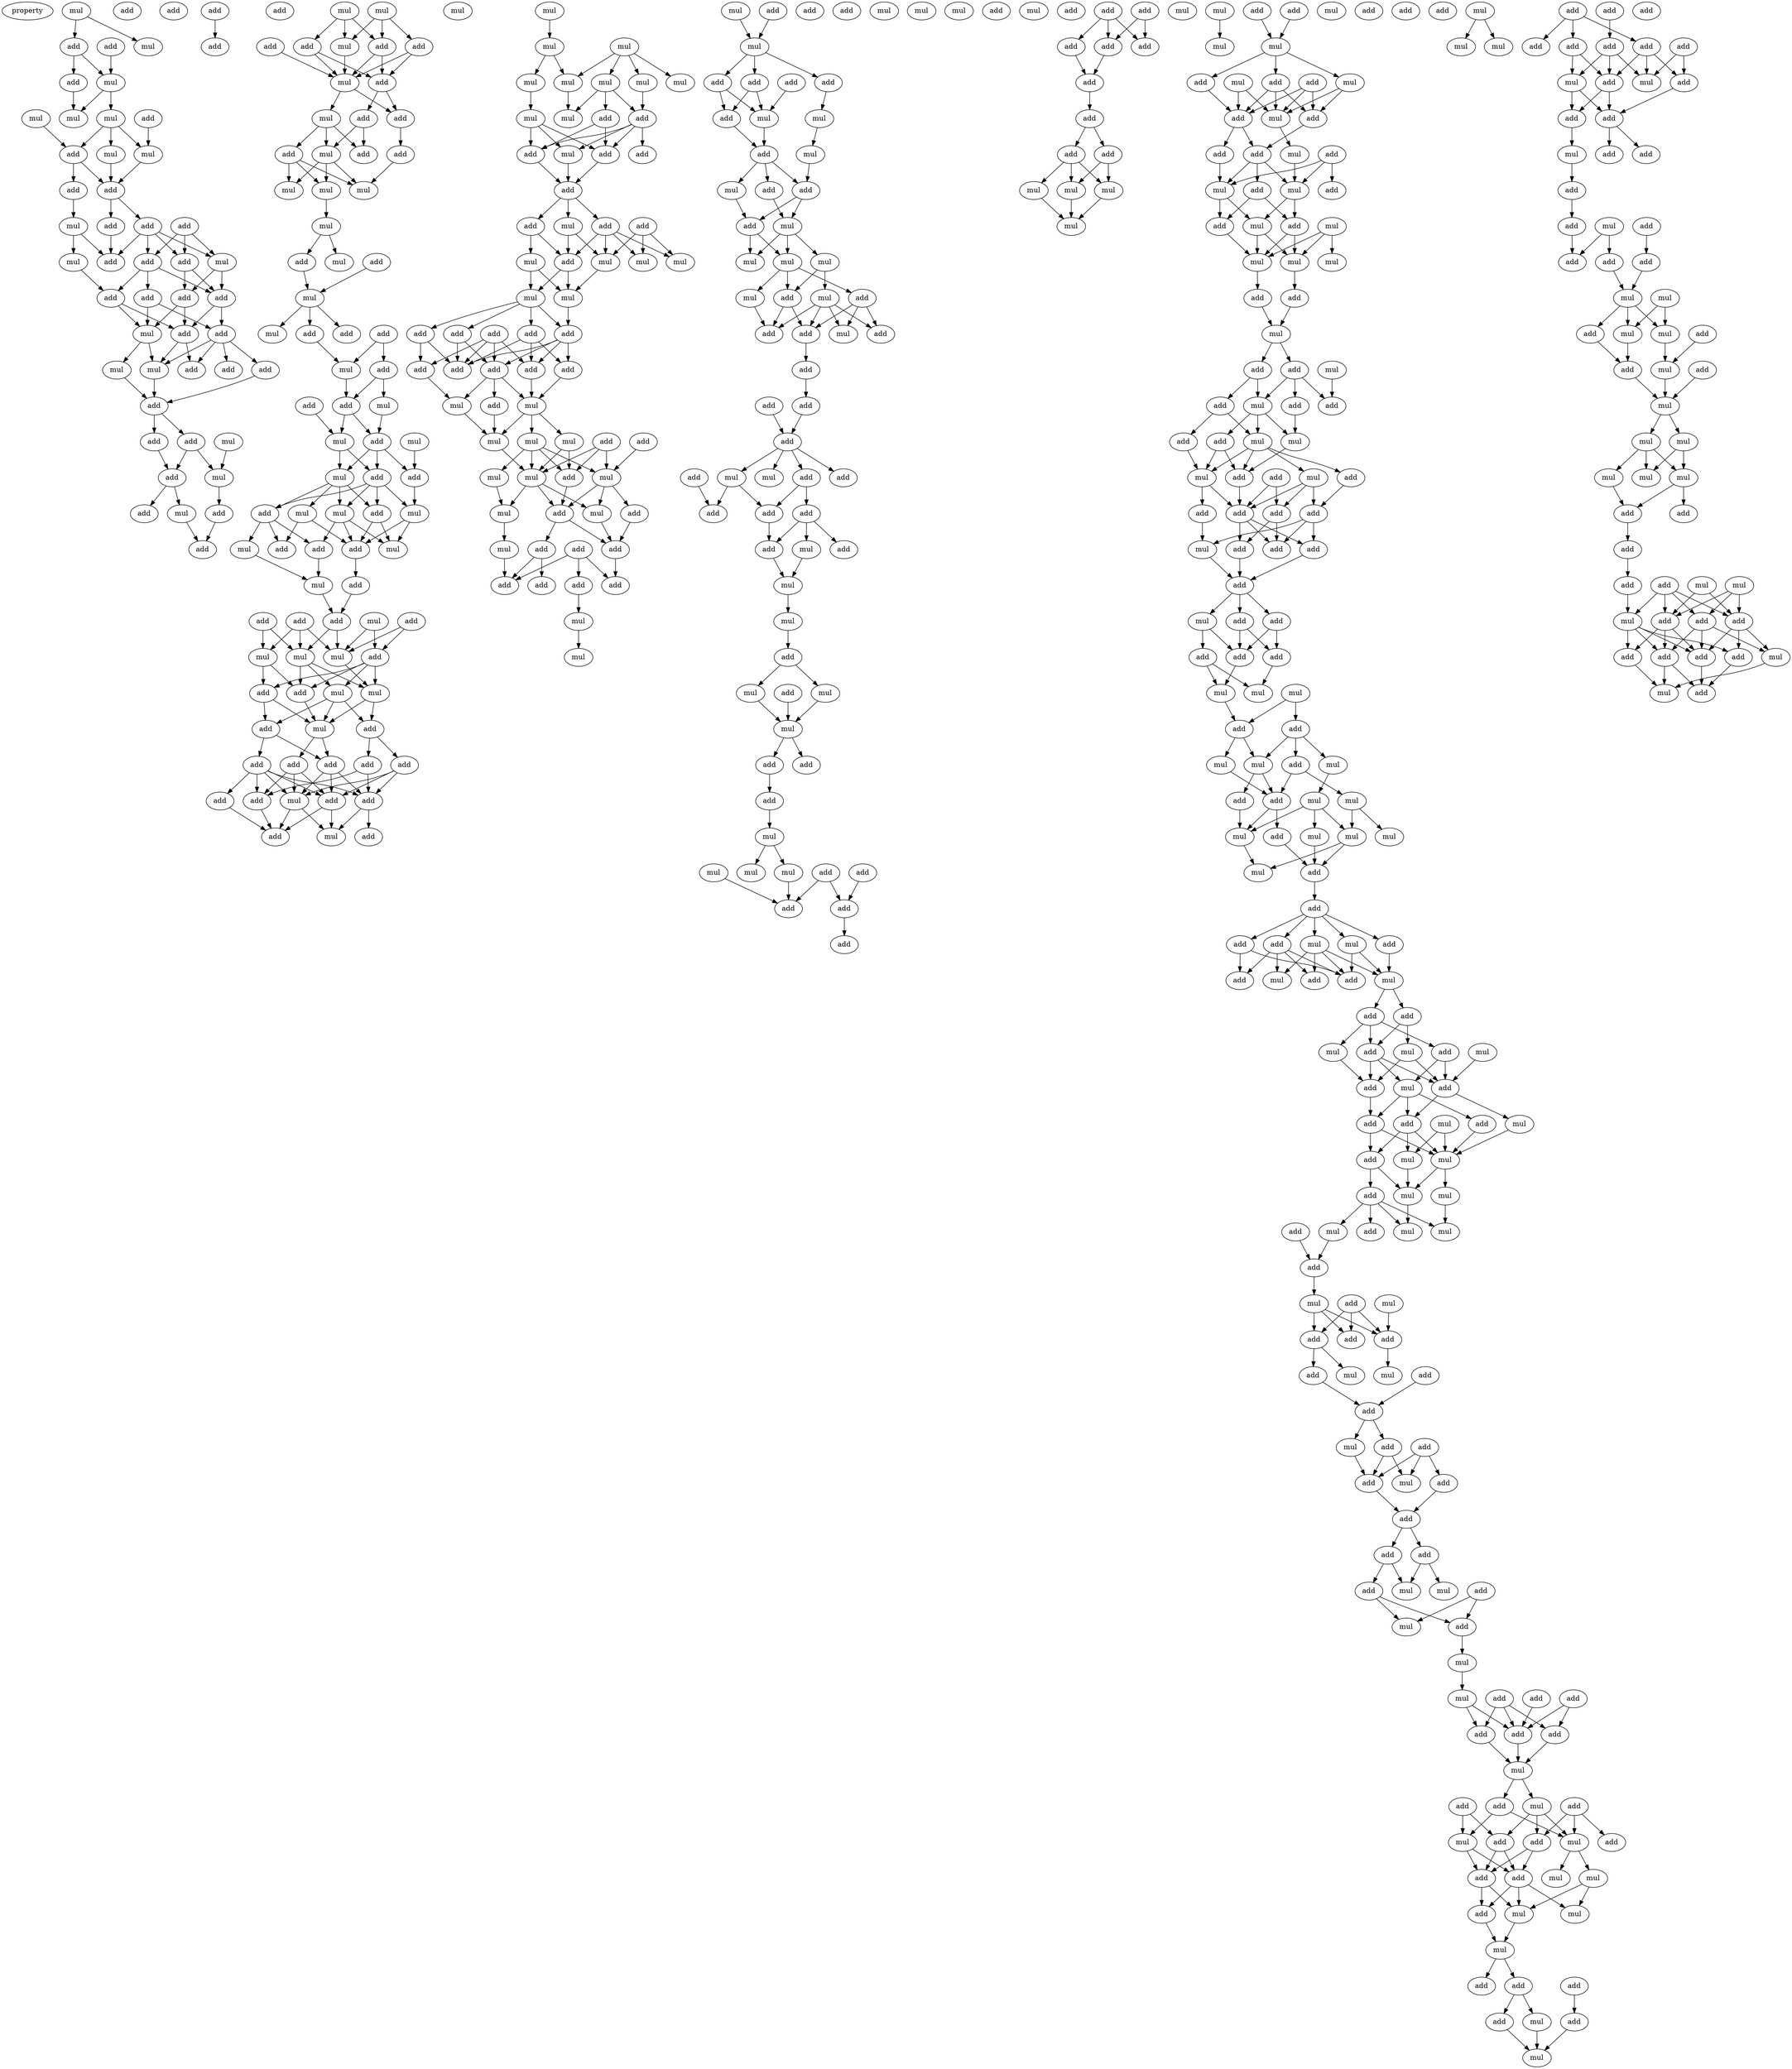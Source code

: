 digraph {
    node [fontcolor=black]
    property [mul=2,lf=1.3]
    0 [ label = mul ];
    1 [ label = add ];
    2 [ label = mul ];
    3 [ label = add ];
    4 [ label = add ];
    5 [ label = add ];
    6 [ label = mul ];
    7 [ label = add ];
    8 [ label = mul ];
    9 [ label = mul ];
    10 [ label = mul ];
    11 [ label = add ];
    12 [ label = mul ];
    13 [ label = mul ];
    14 [ label = add ];
    15 [ label = add ];
    16 [ label = add ];
    17 [ label = mul ];
    18 [ label = add ];
    19 [ label = add ];
    20 [ label = add ];
    21 [ label = mul ];
    22 [ label = add ];
    23 [ label = mul ];
    24 [ label = add ];
    25 [ label = add ];
    26 [ label = add ];
    27 [ label = add ];
    28 [ label = add ];
    29 [ label = add ];
    30 [ label = add ];
    31 [ label = add ];
    32 [ label = mul ];
    33 [ label = add ];
    34 [ label = mul ];
    35 [ label = add ];
    36 [ label = add ];
    37 [ label = mul ];
    38 [ label = add ];
    39 [ label = add ];
    40 [ label = add ];
    41 [ label = mul ];
    42 [ label = mul ];
    43 [ label = add ];
    44 [ label = mul ];
    45 [ label = add ];
    46 [ label = add ];
    47 [ label = add ];
    48 [ label = add ];
    49 [ label = add ];
    50 [ label = add ];
    51 [ label = mul ];
    52 [ label = mul ];
    53 [ label = add ];
    54 [ label = mul ];
    55 [ label = add ];
    56 [ label = add ];
    57 [ label = add ];
    58 [ label = mul ];
    59 [ label = add ];
    60 [ label = mul ];
    61 [ label = add ];
    62 [ label = add ];
    63 [ label = add ];
    64 [ label = mul ];
    65 [ label = add ];
    66 [ label = add ];
    67 [ label = mul ];
    68 [ label = mul ];
    69 [ label = mul ];
    70 [ label = mul ];
    71 [ label = add ];
    72 [ label = mul ];
    73 [ label = add ];
    74 [ label = mul ];
    75 [ label = mul ];
    76 [ label = add ];
    77 [ label = add ];
    78 [ label = mul ];
    79 [ label = add ];
    80 [ label = mul ];
    81 [ label = add ];
    82 [ label = add ];
    83 [ label = mul ];
    84 [ label = add ];
    85 [ label = add ];
    86 [ label = mul ];
    87 [ label = mul ];
    88 [ label = mul ];
    89 [ label = add ];
    90 [ label = add ];
    91 [ label = mul ];
    92 [ label = mul ];
    93 [ label = add ];
    94 [ label = mul ];
    95 [ label = add ];
    96 [ label = mul ];
    97 [ label = add ];
    98 [ label = add ];
    99 [ label = mul ];
    100 [ label = add ];
    101 [ label = add ];
    102 [ label = mul ];
    103 [ label = add ];
    104 [ label = mul ];
    105 [ label = add ];
    106 [ label = add ];
    107 [ label = add ];
    108 [ label = mul ];
    109 [ label = add ];
    110 [ label = mul ];
    111 [ label = mul ];
    112 [ label = add ];
    113 [ label = mul ];
    114 [ label = add ];
    115 [ label = mul ];
    116 [ label = add ];
    117 [ label = add ];
    118 [ label = mul ];
    119 [ label = add ];
    120 [ label = add ];
    121 [ label = add ];
    122 [ label = add ];
    123 [ label = add ];
    124 [ label = add ];
    125 [ label = add ];
    126 [ label = mul ];
    127 [ label = add ];
    128 [ label = add ];
    129 [ label = add ];
    130 [ label = mul ];
    131 [ label = add ];
    132 [ label = mul ];
    133 [ label = mul ];
    134 [ label = mul ];
    135 [ label = mul ];
    136 [ label = mul ];
    137 [ label = mul ];
    138 [ label = mul ];
    139 [ label = mul ];
    140 [ label = add ];
    141 [ label = add ];
    142 [ label = mul ];
    143 [ label = mul ];
    144 [ label = add ];
    145 [ label = add ];
    146 [ label = add ];
    147 [ label = mul ];
    148 [ label = add ];
    149 [ label = mul ];
    150 [ label = add ];
    151 [ label = add ];
    152 [ label = add ];
    153 [ label = mul ];
    154 [ label = mul ];
    155 [ label = add ];
    156 [ label = mul ];
    157 [ label = mul ];
    158 [ label = mul ];
    159 [ label = mul ];
    160 [ label = add ];
    161 [ label = add ];
    162 [ label = add ];
    163 [ label = add ];
    164 [ label = add ];
    165 [ label = add ];
    166 [ label = add ];
    167 [ label = add ];
    168 [ label = add ];
    169 [ label = add ];
    170 [ label = mul ];
    171 [ label = add ];
    172 [ label = mul ];
    173 [ label = mul ];
    174 [ label = mul ];
    175 [ label = add ];
    176 [ label = mul ];
    177 [ label = add ];
    178 [ label = mul ];
    179 [ label = mul ];
    180 [ label = add ];
    181 [ label = mul ];
    182 [ label = add ];
    183 [ label = mul ];
    184 [ label = add ];
    185 [ label = mul ];
    186 [ label = add ];
    187 [ label = add ];
    188 [ label = add ];
    189 [ label = mul ];
    190 [ label = add ];
    191 [ label = add ];
    192 [ label = add ];
    193 [ label = add ];
    194 [ label = mul ];
    195 [ label = mul ];
    196 [ label = mul ];
    197 [ label = add ];
    198 [ label = mul ];
    199 [ label = add ];
    200 [ label = add ];
    201 [ label = add ];
    202 [ label = add ];
    203 [ label = add ];
    204 [ label = mul ];
    205 [ label = mul ];
    206 [ label = add ];
    207 [ label = mul ];
    208 [ label = add ];
    209 [ label = mul ];
    210 [ label = add ];
    211 [ label = mul ];
    212 [ label = add ];
    213 [ label = mul ];
    214 [ label = add ];
    215 [ label = mul ];
    216 [ label = mul ];
    217 [ label = mul ];
    218 [ label = mul ];
    219 [ label = add ];
    220 [ label = add ];
    221 [ label = mul ];
    222 [ label = add ];
    223 [ label = add ];
    224 [ label = add ];
    225 [ label = add ];
    226 [ label = add ];
    227 [ label = mul ];
    228 [ label = add ];
    229 [ label = mul ];
    230 [ label = add ];
    231 [ label = add ];
    232 [ label = add ];
    233 [ label = add ];
    234 [ label = mul ];
    235 [ label = add ];
    236 [ label = mul ];
    237 [ label = add ];
    238 [ label = add ];
    239 [ label = add ];
    240 [ label = mul ];
    241 [ label = add ];
    242 [ label = add ];
    243 [ label = mul ];
    244 [ label = mul ];
    245 [ label = add ];
    246 [ label = mul ];
    247 [ label = mul ];
    248 [ label = add ];
    249 [ label = mul ];
    250 [ label = mul ];
    251 [ label = add ];
    252 [ label = add ];
    253 [ label = add ];
    254 [ label = mul ];
    255 [ label = add ];
    256 [ label = add ];
    257 [ label = mul ];
    258 [ label = mul ];
    259 [ label = mul ];
    260 [ label = add ];
    261 [ label = add ];
    262 [ label = add ];
    263 [ label = add ];
    264 [ label = mul ];
    265 [ label = add ];
    266 [ label = add ];
    267 [ label = add ];
    268 [ label = add ];
    269 [ label = add ];
    270 [ label = add ];
    271 [ label = add ];
    272 [ label = mul ];
    273 [ label = add ];
    274 [ label = add ];
    275 [ label = add ];
    276 [ label = mul ];
    277 [ label = mul ];
    278 [ label = mul ];
    279 [ label = mul ];
    280 [ label = mul ];
    281 [ label = add ];
    282 [ label = mul ];
    283 [ label = mul ];
    284 [ label = add ];
    285 [ label = add ];
    286 [ label = mul ];
    287 [ label = add ];
    288 [ label = add ];
    289 [ label = mul ];
    290 [ label = mul ];
    291 [ label = add ];
    292 [ label = add ];
    293 [ label = add ];
    294 [ label = mul ];
    295 [ label = mul ];
    296 [ label = add ];
    297 [ label = add ];
    298 [ label = add ];
    299 [ label = add ];
    300 [ label = mul ];
    301 [ label = mul ];
    302 [ label = add ];
    303 [ label = add ];
    304 [ label = mul ];
    305 [ label = add ];
    306 [ label = mul ];
    307 [ label = mul ];
    308 [ label = mul ];
    309 [ label = mul ];
    310 [ label = add ];
    311 [ label = add ];
    312 [ label = mul ];
    313 [ label = mul ];
    314 [ label = add ];
    315 [ label = add ];
    316 [ label = add ];
    317 [ label = add ];
    318 [ label = mul ];
    319 [ label = add ];
    320 [ label = mul ];
    321 [ label = add ];
    322 [ label = mul ];
    323 [ label = add ];
    324 [ label = mul ];
    325 [ label = mul ];
    326 [ label = add ];
    327 [ label = add ];
    328 [ label = add ];
    329 [ label = add ];
    330 [ label = add ];
    331 [ label = add ];
    332 [ label = add ];
    333 [ label = add ];
    334 [ label = add ];
    335 [ label = mul ];
    336 [ label = add ];
    337 [ label = add ];
    338 [ label = mul ];
    339 [ label = add ];
    340 [ label = add ];
    341 [ label = add ];
    342 [ label = add ];
    343 [ label = add ];
    344 [ label = mul ];
    345 [ label = mul ];
    346 [ label = mul ];
    347 [ label = add ];
    348 [ label = add ];
    349 [ label = mul ];
    350 [ label = mul ];
    351 [ label = add ];
    352 [ label = mul ];
    353 [ label = mul ];
    354 [ label = add ];
    355 [ label = add ];
    356 [ label = mul ];
    357 [ label = mul ];
    358 [ label = mul ];
    359 [ label = add ];
    360 [ label = mul ];
    361 [ label = mul ];
    362 [ label = add ];
    363 [ label = mul ];
    364 [ label = add ];
    365 [ label = add ];
    366 [ label = mul ];
    367 [ label = add ];
    368 [ label = add ];
    369 [ label = mul ];
    370 [ label = add ];
    371 [ label = add ];
    372 [ label = mul ];
    373 [ label = mul ];
    374 [ label = add ];
    375 [ label = add ];
    376 [ label = add ];
    377 [ label = mul ];
    378 [ label = mul ];
    379 [ label = mul ];
    380 [ label = add ];
    381 [ label = add ];
    382 [ label = mul ];
    383 [ label = add ];
    384 [ label = add ];
    385 [ label = mul ];
    386 [ label = add ];
    387 [ label = mul ];
    388 [ label = add ];
    389 [ label = add ];
    390 [ label = add ];
    391 [ label = mul ];
    392 [ label = mul ];
    393 [ label = mul ];
    394 [ label = mul ];
    395 [ label = add ];
    396 [ label = add ];
    397 [ label = mul ];
    398 [ label = mul ];
    399 [ label = add ];
    400 [ label = mul ];
    401 [ label = add ];
    402 [ label = add ];
    403 [ label = mul ];
    404 [ label = mul ];
    405 [ label = add ];
    406 [ label = add ];
    407 [ label = add ];
    408 [ label = mul ];
    409 [ label = add ];
    410 [ label = mul ];
    411 [ label = add ];
    412 [ label = add ];
    413 [ label = mul ];
    414 [ label = add ];
    415 [ label = add ];
    416 [ label = add ];
    417 [ label = add ];
    418 [ label = mul ];
    419 [ label = add ];
    420 [ label = add ];
    421 [ label = add ];
    422 [ label = add ];
    423 [ label = mul ];
    424 [ label = mul ];
    425 [ label = add ];
    426 [ label = add ];
    427 [ label = mul ];
    428 [ label = add ];
    429 [ label = mul ];
    430 [ label = mul ];
    431 [ label = add ];
    432 [ label = add ];
    433 [ label = add ];
    434 [ label = add ];
    435 [ label = add ];
    436 [ label = add ];
    437 [ label = mul ];
    438 [ label = add ];
    439 [ label = add ];
    440 [ label = mul ];
    441 [ label = add ];
    442 [ label = add ];
    443 [ label = mul ];
    444 [ label = mul ];
    445 [ label = add ];
    446 [ label = add ];
    447 [ label = mul ];
    448 [ label = add ];
    449 [ label = add ];
    450 [ label = mul ];
    451 [ label = add ];
    452 [ label = mul ];
    453 [ label = mul ];
    454 [ label = mul ];
    455 [ label = add ];
    456 [ label = add ];
    457 [ label = add ];
    458 [ label = add ];
    459 [ label = add ];
    460 [ label = mul ];
    461 [ label = add ];
    462 [ label = mul ];
    463 [ label = mul ];
    464 [ label = mul ];
    465 [ label = mul ];
    466 [ label = add ];
    467 [ label = add ];
    468 [ label = add ];
    469 [ label = add ];
    470 [ label = add ];
    471 [ label = add ];
    472 [ label = add ];
    473 [ label = add ];
    474 [ label = mul ];
    475 [ label = add ];
    476 [ label = mul ];
    477 [ label = add ];
    478 [ label = add ];
    479 [ label = add ];
    480 [ label = add ];
    481 [ label = mul ];
    482 [ label = add ];
    483 [ label = mul ];
    484 [ label = add ];
    485 [ label = add ];
    486 [ label = add ];
    487 [ label = add ];
    488 [ label = add ];
    489 [ label = mul ];
    490 [ label = mul ];
    491 [ label = mul ];
    492 [ label = add ];
    493 [ label = add ];
    494 [ label = mul ];
    495 [ label = add ];
    496 [ label = add ];
    497 [ label = mul ];
    498 [ label = mul ];
    499 [ label = mul ];
    500 [ label = mul ];
    501 [ label = mul ];
    502 [ label = mul ];
    503 [ label = add ];
    504 [ label = mul ];
    505 [ label = add ];
    506 [ label = add ];
    507 [ label = add ];
    508 [ label = add ];
    509 [ label = mul ];
    510 [ label = add ];
    511 [ label = mul ];
    512 [ label = add ];
    513 [ label = add ];
    514 [ label = mul ];
    515 [ label = add ];
    516 [ label = mul ];
    517 [ label = add ];
    518 [ label = add ];
    519 [ label = add ];
    520 [ label = add ];
    521 [ label = mul ];
    522 [ label = add ];
    0 -> 2 [ name = 0 ];
    0 -> 4 [ name = 1 ];
    1 -> 6 [ name = 2 ];
    4 -> 6 [ name = 3 ];
    4 -> 7 [ name = 4 ];
    6 -> 8 [ name = 5 ];
    6 -> 10 [ name = 6 ];
    7 -> 10 [ name = 7 ];
    8 -> 12 [ name = 8 ];
    8 -> 13 [ name = 9 ];
    8 -> 14 [ name = 10 ];
    9 -> 14 [ name = 11 ];
    11 -> 12 [ name = 12 ];
    12 -> 16 [ name = 13 ];
    13 -> 16 [ name = 14 ];
    14 -> 15 [ name = 15 ];
    14 -> 16 [ name = 16 ];
    15 -> 17 [ name = 17 ];
    16 -> 18 [ name = 18 ];
    16 -> 20 [ name = 19 ];
    17 -> 21 [ name = 20 ];
    17 -> 24 [ name = 21 ];
    18 -> 24 [ name = 22 ];
    19 -> 22 [ name = 23 ];
    19 -> 23 [ name = 24 ];
    19 -> 25 [ name = 25 ];
    20 -> 22 [ name = 26 ];
    20 -> 23 [ name = 27 ];
    20 -> 24 [ name = 28 ];
    20 -> 25 [ name = 29 ];
    21 -> 26 [ name = 30 ];
    22 -> 28 [ name = 31 ];
    22 -> 29 [ name = 32 ];
    23 -> 28 [ name = 33 ];
    23 -> 29 [ name = 34 ];
    25 -> 26 [ name = 35 ];
    25 -> 27 [ name = 36 ];
    25 -> 28 [ name = 37 ];
    26 -> 30 [ name = 38 ];
    26 -> 32 [ name = 39 ];
    27 -> 31 [ name = 40 ];
    27 -> 32 [ name = 41 ];
    28 -> 30 [ name = 42 ];
    28 -> 31 [ name = 43 ];
    29 -> 30 [ name = 44 ];
    29 -> 32 [ name = 45 ];
    30 -> 33 [ name = 46 ];
    30 -> 34 [ name = 47 ];
    31 -> 33 [ name = 48 ];
    31 -> 34 [ name = 49 ];
    31 -> 35 [ name = 50 ];
    31 -> 36 [ name = 51 ];
    32 -> 34 [ name = 52 ];
    32 -> 37 [ name = 53 ];
    34 -> 38 [ name = 54 ];
    35 -> 38 [ name = 55 ];
    37 -> 38 [ name = 56 ];
    38 -> 39 [ name = 57 ];
    38 -> 40 [ name = 58 ];
    39 -> 42 [ name = 59 ];
    39 -> 43 [ name = 60 ];
    40 -> 43 [ name = 61 ];
    41 -> 42 [ name = 62 ];
    42 -> 46 [ name = 63 ];
    43 -> 44 [ name = 64 ];
    43 -> 45 [ name = 65 ];
    44 -> 47 [ name = 66 ];
    46 -> 47 [ name = 67 ];
    48 -> 49 [ name = 68 ];
    51 -> 53 [ name = 69 ];
    51 -> 54 [ name = 70 ];
    51 -> 57 [ name = 71 ];
    52 -> 53 [ name = 72 ];
    52 -> 54 [ name = 73 ];
    52 -> 55 [ name = 74 ];
    53 -> 58 [ name = 75 ];
    53 -> 59 [ name = 76 ];
    54 -> 58 [ name = 77 ];
    55 -> 58 [ name = 78 ];
    55 -> 59 [ name = 79 ];
    56 -> 58 [ name = 80 ];
    57 -> 58 [ name = 81 ];
    57 -> 59 [ name = 82 ];
    58 -> 60 [ name = 83 ];
    58 -> 62 [ name = 84 ];
    59 -> 61 [ name = 85 ];
    59 -> 62 [ name = 86 ];
    60 -> 63 [ name = 87 ];
    60 -> 64 [ name = 88 ];
    60 -> 66 [ name = 89 ];
    61 -> 64 [ name = 90 ];
    61 -> 66 [ name = 91 ];
    62 -> 65 [ name = 92 ];
    63 -> 67 [ name = 93 ];
    63 -> 68 [ name = 94 ];
    63 -> 69 [ name = 95 ];
    64 -> 67 [ name = 96 ];
    64 -> 68 [ name = 97 ];
    64 -> 69 [ name = 98 ];
    65 -> 67 [ name = 99 ];
    69 -> 70 [ name = 100 ];
    70 -> 73 [ name = 101 ];
    70 -> 74 [ name = 102 ];
    71 -> 75 [ name = 103 ];
    73 -> 75 [ name = 104 ];
    75 -> 77 [ name = 105 ];
    75 -> 78 [ name = 106 ];
    75 -> 79 [ name = 107 ];
    76 -> 80 [ name = 108 ];
    76 -> 81 [ name = 109 ];
    79 -> 80 [ name = 110 ];
    80 -> 82 [ name = 111 ];
    81 -> 82 [ name = 112 ];
    81 -> 83 [ name = 113 ];
    82 -> 85 [ name = 114 ];
    82 -> 87 [ name = 115 ];
    83 -> 85 [ name = 116 ];
    84 -> 87 [ name = 117 ];
    85 -> 88 [ name = 118 ];
    85 -> 89 [ name = 119 ];
    85 -> 90 [ name = 120 ];
    86 -> 89 [ name = 121 ];
    87 -> 88 [ name = 122 ];
    87 -> 90 [ name = 123 ];
    88 -> 91 [ name = 124 ];
    88 -> 93 [ name = 125 ];
    88 -> 94 [ name = 126 ];
    88 -> 95 [ name = 127 ];
    89 -> 92 [ name = 128 ];
    90 -> 92 [ name = 129 ];
    90 -> 93 [ name = 130 ];
    90 -> 94 [ name = 131 ];
    90 -> 95 [ name = 132 ];
    91 -> 98 [ name = 133 ];
    91 -> 100 [ name = 134 ];
    92 -> 96 [ name = 135 ];
    92 -> 100 [ name = 136 ];
    93 -> 97 [ name = 137 ];
    93 -> 98 [ name = 138 ];
    93 -> 99 [ name = 139 ];
    94 -> 96 [ name = 140 ];
    94 -> 97 [ name = 141 ];
    94 -> 100 [ name = 142 ];
    95 -> 96 [ name = 143 ];
    95 -> 100 [ name = 144 ];
    97 -> 102 [ name = 145 ];
    99 -> 102 [ name = 146 ];
    100 -> 101 [ name = 147 ];
    101 -> 107 [ name = 148 ];
    102 -> 107 [ name = 149 ];
    103 -> 108 [ name = 150 ];
    103 -> 110 [ name = 151 ];
    103 -> 111 [ name = 152 ];
    104 -> 108 [ name = 153 ];
    104 -> 109 [ name = 154 ];
    105 -> 110 [ name = 155 ];
    105 -> 111 [ name = 156 ];
    106 -> 108 [ name = 157 ];
    106 -> 109 [ name = 158 ];
    107 -> 108 [ name = 159 ];
    107 -> 111 [ name = 160 ];
    108 -> 113 [ name = 161 ];
    109 -> 112 [ name = 162 ];
    109 -> 113 [ name = 163 ];
    109 -> 114 [ name = 164 ];
    109 -> 115 [ name = 165 ];
    110 -> 112 [ name = 166 ];
    110 -> 114 [ name = 167 ];
    111 -> 113 [ name = 168 ];
    111 -> 114 [ name = 169 ];
    111 -> 115 [ name = 170 ];
    112 -> 117 [ name = 171 ];
    112 -> 118 [ name = 172 ];
    113 -> 116 [ name = 173 ];
    113 -> 118 [ name = 174 ];
    114 -> 118 [ name = 175 ];
    115 -> 116 [ name = 176 ];
    115 -> 117 [ name = 177 ];
    115 -> 118 [ name = 178 ];
    116 -> 120 [ name = 179 ];
    116 -> 121 [ name = 180 ];
    117 -> 119 [ name = 181 ];
    117 -> 123 [ name = 182 ];
    118 -> 122 [ name = 183 ];
    118 -> 123 [ name = 184 ];
    119 -> 124 [ name = 185 ];
    119 -> 125 [ name = 186 ];
    119 -> 126 [ name = 187 ];
    119 -> 127 [ name = 188 ];
    119 -> 128 [ name = 189 ];
    120 -> 127 [ name = 190 ];
    120 -> 128 [ name = 191 ];
    121 -> 124 [ name = 192 ];
    121 -> 126 [ name = 193 ];
    121 -> 127 [ name = 194 ];
    122 -> 124 [ name = 195 ];
    122 -> 126 [ name = 196 ];
    122 -> 128 [ name = 197 ];
    123 -> 124 [ name = 198 ];
    123 -> 126 [ name = 199 ];
    123 -> 127 [ name = 200 ];
    124 -> 130 [ name = 201 ];
    124 -> 131 [ name = 202 ];
    125 -> 131 [ name = 203 ];
    126 -> 130 [ name = 204 ];
    126 -> 131 [ name = 205 ];
    127 -> 129 [ name = 206 ];
    127 -> 130 [ name = 207 ];
    128 -> 131 [ name = 208 ];
    132 -> 133 [ name = 209 ];
    133 -> 135 [ name = 210 ];
    133 -> 139 [ name = 211 ];
    134 -> 135 [ name = 212 ];
    134 -> 136 [ name = 213 ];
    134 -> 137 [ name = 214 ];
    134 -> 138 [ name = 215 ];
    135 -> 143 [ name = 216 ];
    136 -> 140 [ name = 217 ];
    136 -> 141 [ name = 218 ];
    136 -> 143 [ name = 219 ];
    137 -> 141 [ name = 220 ];
    139 -> 142 [ name = 221 ];
    140 -> 144 [ name = 222 ];
    140 -> 146 [ name = 223 ];
    141 -> 144 [ name = 224 ];
    141 -> 145 [ name = 225 ];
    141 -> 146 [ name = 226 ];
    141 -> 147 [ name = 227 ];
    142 -> 144 [ name = 228 ];
    142 -> 146 [ name = 229 ];
    142 -> 147 [ name = 230 ];
    144 -> 148 [ name = 231 ];
    146 -> 148 [ name = 232 ];
    147 -> 148 [ name = 233 ];
    148 -> 149 [ name = 234 ];
    148 -> 150 [ name = 235 ];
    148 -> 152 [ name = 236 ];
    149 -> 153 [ name = 237 ];
    149 -> 155 [ name = 238 ];
    150 -> 154 [ name = 239 ];
    150 -> 155 [ name = 240 ];
    151 -> 153 [ name = 241 ];
    151 -> 156 [ name = 242 ];
    151 -> 157 [ name = 243 ];
    152 -> 153 [ name = 244 ];
    152 -> 155 [ name = 245 ];
    152 -> 156 [ name = 246 ];
    152 -> 157 [ name = 247 ];
    153 -> 158 [ name = 248 ];
    154 -> 158 [ name = 249 ];
    154 -> 159 [ name = 250 ];
    155 -> 158 [ name = 251 ];
    155 -> 159 [ name = 252 ];
    158 -> 164 [ name = 253 ];
    159 -> 160 [ name = 254 ];
    159 -> 162 [ name = 255 ];
    159 -> 163 [ name = 256 ];
    159 -> 164 [ name = 257 ];
    160 -> 166 [ name = 258 ];
    160 -> 169 [ name = 259 ];
    161 -> 165 [ name = 260 ];
    161 -> 166 [ name = 261 ];
    161 -> 168 [ name = 262 ];
    161 -> 169 [ name = 263 ];
    162 -> 166 [ name = 264 ];
    162 -> 167 [ name = 265 ];
    162 -> 168 [ name = 266 ];
    163 -> 165 [ name = 267 ];
    163 -> 166 [ name = 268 ];
    164 -> 165 [ name = 269 ];
    164 -> 166 [ name = 270 ];
    164 -> 167 [ name = 271 ];
    164 -> 168 [ name = 272 ];
    165 -> 170 [ name = 273 ];
    165 -> 171 [ name = 274 ];
    165 -> 172 [ name = 275 ];
    167 -> 172 [ name = 276 ];
    168 -> 172 [ name = 277 ];
    169 -> 170 [ name = 278 ];
    170 -> 174 [ name = 279 ];
    171 -> 174 [ name = 280 ];
    172 -> 173 [ name = 281 ];
    172 -> 174 [ name = 282 ];
    172 -> 176 [ name = 283 ];
    173 -> 178 [ name = 284 ];
    173 -> 179 [ name = 285 ];
    173 -> 180 [ name = 286 ];
    173 -> 181 [ name = 287 ];
    174 -> 181 [ name = 288 ];
    175 -> 179 [ name = 289 ];
    175 -> 180 [ name = 290 ];
    175 -> 181 [ name = 291 ];
    176 -> 180 [ name = 292 ];
    176 -> 181 [ name = 293 ];
    177 -> 179 [ name = 294 ];
    178 -> 185 [ name = 295 ];
    179 -> 182 [ name = 296 ];
    179 -> 183 [ name = 297 ];
    179 -> 184 [ name = 298 ];
    180 -> 182 [ name = 299 ];
    181 -> 182 [ name = 300 ];
    181 -> 183 [ name = 301 ];
    181 -> 185 [ name = 302 ];
    182 -> 186 [ name = 303 ];
    182 -> 187 [ name = 304 ];
    183 -> 187 [ name = 305 ];
    184 -> 187 [ name = 306 ];
    185 -> 189 [ name = 307 ];
    186 -> 192 [ name = 308 ];
    186 -> 193 [ name = 309 ];
    187 -> 191 [ name = 310 ];
    188 -> 190 [ name = 311 ];
    188 -> 191 [ name = 312 ];
    188 -> 193 [ name = 313 ];
    189 -> 193 [ name = 314 ];
    190 -> 194 [ name = 315 ];
    194 -> 196 [ name = 316 ];
    195 -> 198 [ name = 317 ];
    197 -> 198 [ name = 318 ];
    198 -> 199 [ name = 319 ];
    198 -> 200 [ name = 320 ];
    198 -> 202 [ name = 321 ];
    199 -> 203 [ name = 322 ];
    199 -> 204 [ name = 323 ];
    200 -> 203 [ name = 324 ];
    200 -> 204 [ name = 325 ];
    201 -> 204 [ name = 326 ];
    202 -> 205 [ name = 327 ];
    203 -> 206 [ name = 328 ];
    204 -> 206 [ name = 329 ];
    205 -> 207 [ name = 330 ];
    206 -> 208 [ name = 331 ];
    206 -> 209 [ name = 332 ];
    206 -> 210 [ name = 333 ];
    207 -> 208 [ name = 334 ];
    208 -> 211 [ name = 335 ];
    208 -> 212 [ name = 336 ];
    209 -> 212 [ name = 337 ];
    210 -> 211 [ name = 338 ];
    211 -> 213 [ name = 339 ];
    211 -> 215 [ name = 340 ];
    211 -> 216 [ name = 341 ];
    212 -> 213 [ name = 342 ];
    212 -> 216 [ name = 343 ];
    213 -> 217 [ name = 344 ];
    213 -> 219 [ name = 345 ];
    213 -> 220 [ name = 346 ];
    215 -> 218 [ name = 347 ];
    215 -> 220 [ name = 348 ];
    217 -> 223 [ name = 349 ];
    218 -> 221 [ name = 350 ];
    218 -> 222 [ name = 351 ];
    218 -> 223 [ name = 352 ];
    218 -> 224 [ name = 353 ];
    219 -> 221 [ name = 354 ];
    219 -> 222 [ name = 355 ];
    219 -> 224 [ name = 356 ];
    220 -> 223 [ name = 357 ];
    220 -> 224 [ name = 358 ];
    224 -> 225 [ name = 359 ];
    225 -> 230 [ name = 360 ];
    228 -> 231 [ name = 361 ];
    230 -> 231 [ name = 362 ];
    231 -> 232 [ name = 363 ];
    231 -> 233 [ name = 364 ];
    231 -> 234 [ name = 365 ];
    231 -> 236 [ name = 366 ];
    232 -> 237 [ name = 367 ];
    232 -> 238 [ name = 368 ];
    235 -> 239 [ name = 369 ];
    236 -> 237 [ name = 370 ];
    236 -> 239 [ name = 371 ];
    237 -> 241 [ name = 372 ];
    238 -> 240 [ name = 373 ];
    238 -> 241 [ name = 374 ];
    238 -> 242 [ name = 375 ];
    240 -> 243 [ name = 376 ];
    241 -> 243 [ name = 377 ];
    243 -> 244 [ name = 378 ];
    244 -> 245 [ name = 379 ];
    245 -> 246 [ name = 380 ];
    245 -> 249 [ name = 381 ];
    246 -> 250 [ name = 382 ];
    248 -> 250 [ name = 383 ];
    249 -> 250 [ name = 384 ];
    250 -> 251 [ name = 385 ];
    250 -> 252 [ name = 386 ];
    251 -> 253 [ name = 387 ];
    253 -> 254 [ name = 388 ];
    254 -> 257 [ name = 389 ];
    254 -> 259 [ name = 390 ];
    255 -> 260 [ name = 391 ];
    255 -> 261 [ name = 392 ];
    256 -> 260 [ name = 393 ];
    257 -> 261 [ name = 394 ];
    258 -> 261 [ name = 395 ];
    260 -> 262 [ name = 396 ];
    266 -> 268 [ name = 397 ];
    266 -> 270 [ name = 398 ];
    267 -> 268 [ name = 399 ];
    267 -> 269 [ name = 400 ];
    267 -> 270 [ name = 401 ];
    268 -> 271 [ name = 402 ];
    269 -> 271 [ name = 403 ];
    271 -> 273 [ name = 404 ];
    273 -> 274 [ name = 405 ];
    273 -> 275 [ name = 406 ];
    274 -> 276 [ name = 407 ];
    274 -> 277 [ name = 408 ];
    274 -> 278 [ name = 409 ];
    275 -> 277 [ name = 410 ];
    275 -> 278 [ name = 411 ];
    276 -> 279 [ name = 412 ];
    277 -> 279 [ name = 413 ];
    278 -> 279 [ name = 414 ];
    280 -> 282 [ name = 415 ];
    281 -> 286 [ name = 416 ];
    285 -> 286 [ name = 417 ];
    286 -> 287 [ name = 418 ];
    286 -> 290 [ name = 419 ];
    286 -> 291 [ name = 420 ];
    287 -> 293 [ name = 421 ];
    288 -> 292 [ name = 422 ];
    288 -> 293 [ name = 423 ];
    288 -> 294 [ name = 424 ];
    289 -> 293 [ name = 425 ];
    289 -> 294 [ name = 426 ];
    290 -> 292 [ name = 427 ];
    290 -> 294 [ name = 428 ];
    291 -> 292 [ name = 429 ];
    291 -> 293 [ name = 430 ];
    291 -> 294 [ name = 431 ];
    292 -> 298 [ name = 432 ];
    293 -> 297 [ name = 433 ];
    293 -> 298 [ name = 434 ];
    294 -> 295 [ name = 435 ];
    295 -> 301 [ name = 436 ];
    296 -> 300 [ name = 437 ];
    296 -> 301 [ name = 438 ];
    296 -> 302 [ name = 439 ];
    297 -> 300 [ name = 440 ];
    298 -> 299 [ name = 441 ];
    298 -> 300 [ name = 442 ];
    298 -> 301 [ name = 443 ];
    299 -> 303 [ name = 444 ];
    299 -> 305 [ name = 445 ];
    300 -> 304 [ name = 446 ];
    300 -> 305 [ name = 447 ];
    301 -> 303 [ name = 448 ];
    301 -> 304 [ name = 449 ];
    303 -> 307 [ name = 450 ];
    303 -> 308 [ name = 451 ];
    304 -> 307 [ name = 452 ];
    304 -> 308 [ name = 453 ];
    305 -> 308 [ name = 454 ];
    306 -> 307 [ name = 455 ];
    306 -> 308 [ name = 456 ];
    306 -> 309 [ name = 457 ];
    307 -> 311 [ name = 458 ];
    308 -> 310 [ name = 459 ];
    310 -> 312 [ name = 460 ];
    311 -> 312 [ name = 461 ];
    312 -> 314 [ name = 462 ];
    312 -> 315 [ name = 463 ];
    313 -> 319 [ name = 464 ];
    314 -> 316 [ name = 465 ];
    314 -> 318 [ name = 466 ];
    315 -> 317 [ name = 467 ];
    315 -> 318 [ name = 468 ];
    315 -> 319 [ name = 469 ];
    316 -> 321 [ name = 470 ];
    316 -> 322 [ name = 471 ];
    317 -> 320 [ name = 472 ];
    318 -> 320 [ name = 473 ];
    318 -> 322 [ name = 474 ];
    318 -> 323 [ name = 475 ];
    320 -> 328 [ name = 476 ];
    321 -> 325 [ name = 477 ];
    322 -> 324 [ name = 478 ];
    322 -> 325 [ name = 479 ];
    322 -> 326 [ name = 480 ];
    322 -> 328 [ name = 481 ];
    323 -> 325 [ name = 482 ];
    323 -> 328 [ name = 483 ];
    324 -> 330 [ name = 484 ];
    324 -> 331 [ name = 485 ];
    324 -> 332 [ name = 486 ];
    325 -> 329 [ name = 487 ];
    325 -> 331 [ name = 488 ];
    326 -> 332 [ name = 489 ];
    327 -> 330 [ name = 490 ];
    327 -> 331 [ name = 491 ];
    328 -> 331 [ name = 492 ];
    329 -> 335 [ name = 493 ];
    330 -> 334 [ name = 494 ];
    330 -> 336 [ name = 495 ];
    331 -> 333 [ name = 496 ];
    331 -> 334 [ name = 497 ];
    331 -> 336 [ name = 498 ];
    332 -> 333 [ name = 499 ];
    332 -> 335 [ name = 500 ];
    332 -> 336 [ name = 501 ];
    333 -> 337 [ name = 502 ];
    334 -> 337 [ name = 503 ];
    335 -> 337 [ name = 504 ];
    337 -> 338 [ name = 505 ];
    337 -> 339 [ name = 506 ];
    337 -> 340 [ name = 507 ];
    338 -> 341 [ name = 508 ];
    338 -> 342 [ name = 509 ];
    339 -> 342 [ name = 510 ];
    339 -> 343 [ name = 511 ];
    340 -> 342 [ name = 512 ];
    340 -> 343 [ name = 513 ];
    341 -> 344 [ name = 514 ];
    341 -> 346 [ name = 515 ];
    342 -> 344 [ name = 516 ];
    343 -> 346 [ name = 517 ];
    344 -> 347 [ name = 518 ];
    345 -> 347 [ name = 519 ];
    345 -> 348 [ name = 520 ];
    347 -> 349 [ name = 521 ];
    347 -> 350 [ name = 522 ];
    348 -> 350 [ name = 523 ];
    348 -> 351 [ name = 524 ];
    348 -> 352 [ name = 525 ];
    349 -> 354 [ name = 526 ];
    350 -> 354 [ name = 527 ];
    350 -> 355 [ name = 528 ];
    351 -> 353 [ name = 529 ];
    351 -> 354 [ name = 530 ];
    352 -> 356 [ name = 531 ];
    353 -> 357 [ name = 532 ];
    353 -> 360 [ name = 533 ];
    354 -> 359 [ name = 534 ];
    354 -> 361 [ name = 535 ];
    355 -> 361 [ name = 536 ];
    356 -> 357 [ name = 537 ];
    356 -> 358 [ name = 538 ];
    356 -> 361 [ name = 539 ];
    357 -> 362 [ name = 540 ];
    357 -> 363 [ name = 541 ];
    358 -> 362 [ name = 542 ];
    359 -> 362 [ name = 543 ];
    361 -> 363 [ name = 544 ];
    362 -> 364 [ name = 545 ];
    364 -> 365 [ name = 546 ];
    364 -> 366 [ name = 547 ];
    364 -> 367 [ name = 548 ];
    364 -> 368 [ name = 549 ];
    364 -> 369 [ name = 550 ];
    365 -> 370 [ name = 551 ];
    365 -> 371 [ name = 552 ];
    365 -> 372 [ name = 553 ];
    365 -> 374 [ name = 554 ];
    366 -> 373 [ name = 555 ];
    366 -> 374 [ name = 556 ];
    367 -> 370 [ name = 557 ];
    367 -> 374 [ name = 558 ];
    368 -> 373 [ name = 559 ];
    369 -> 371 [ name = 560 ];
    369 -> 372 [ name = 561 ];
    369 -> 373 [ name = 562 ];
    369 -> 374 [ name = 563 ];
    373 -> 375 [ name = 564 ];
    373 -> 376 [ name = 565 ];
    375 -> 379 [ name = 566 ];
    375 -> 381 [ name = 567 ];
    376 -> 377 [ name = 568 ];
    376 -> 380 [ name = 569 ];
    376 -> 381 [ name = 570 ];
    377 -> 383 [ name = 571 ];
    378 -> 384 [ name = 572 ];
    379 -> 383 [ name = 573 ];
    379 -> 384 [ name = 574 ];
    380 -> 382 [ name = 575 ];
    380 -> 384 [ name = 576 ];
    381 -> 382 [ name = 577 ];
    381 -> 383 [ name = 578 ];
    381 -> 384 [ name = 579 ];
    382 -> 386 [ name = 580 ];
    382 -> 388 [ name = 581 ];
    382 -> 389 [ name = 582 ];
    383 -> 388 [ name = 583 ];
    384 -> 385 [ name = 584 ];
    384 -> 386 [ name = 585 ];
    385 -> 392 [ name = 586 ];
    386 -> 390 [ name = 587 ];
    386 -> 391 [ name = 588 ];
    386 -> 392 [ name = 589 ];
    387 -> 391 [ name = 590 ];
    387 -> 392 [ name = 591 ];
    388 -> 390 [ name = 592 ];
    388 -> 392 [ name = 593 ];
    389 -> 392 [ name = 594 ];
    390 -> 393 [ name = 595 ];
    390 -> 395 [ name = 596 ];
    391 -> 393 [ name = 597 ];
    392 -> 393 [ name = 598 ];
    392 -> 394 [ name = 599 ];
    393 -> 400 [ name = 600 ];
    394 -> 397 [ name = 601 ];
    395 -> 396 [ name = 602 ];
    395 -> 397 [ name = 603 ];
    395 -> 398 [ name = 604 ];
    395 -> 400 [ name = 605 ];
    398 -> 401 [ name = 606 ];
    399 -> 401 [ name = 607 ];
    401 -> 404 [ name = 608 ];
    402 -> 405 [ name = 609 ];
    402 -> 406 [ name = 610 ];
    402 -> 407 [ name = 611 ];
    403 -> 406 [ name = 612 ];
    404 -> 405 [ name = 613 ];
    404 -> 406 [ name = 614 ];
    404 -> 407 [ name = 615 ];
    406 -> 410 [ name = 616 ];
    407 -> 408 [ name = 617 ];
    407 -> 409 [ name = 618 ];
    409 -> 412 [ name = 619 ];
    411 -> 412 [ name = 620 ];
    412 -> 413 [ name = 621 ];
    412 -> 415 [ name = 622 ];
    413 -> 419 [ name = 623 ];
    414 -> 417 [ name = 624 ];
    414 -> 418 [ name = 625 ];
    414 -> 419 [ name = 626 ];
    415 -> 418 [ name = 627 ];
    415 -> 419 [ name = 628 ];
    417 -> 420 [ name = 629 ];
    419 -> 420 [ name = 630 ];
    420 -> 421 [ name = 631 ];
    420 -> 422 [ name = 632 ];
    421 -> 423 [ name = 633 ];
    421 -> 426 [ name = 634 ];
    422 -> 423 [ name = 635 ];
    422 -> 424 [ name = 636 ];
    425 -> 427 [ name = 637 ];
    425 -> 428 [ name = 638 ];
    426 -> 427 [ name = 639 ];
    426 -> 428 [ name = 640 ];
    428 -> 429 [ name = 641 ];
    429 -> 430 [ name = 642 ];
    430 -> 434 [ name = 643 ];
    430 -> 436 [ name = 644 ];
    431 -> 434 [ name = 645 ];
    431 -> 435 [ name = 646 ];
    431 -> 436 [ name = 647 ];
    432 -> 434 [ name = 648 ];
    433 -> 434 [ name = 649 ];
    433 -> 435 [ name = 650 ];
    434 -> 437 [ name = 651 ];
    435 -> 437 [ name = 652 ];
    436 -> 437 [ name = 653 ];
    437 -> 439 [ name = 654 ];
    437 -> 440 [ name = 655 ];
    438 -> 443 [ name = 656 ];
    438 -> 445 [ name = 657 ];
    439 -> 443 [ name = 658 ];
    439 -> 444 [ name = 659 ];
    440 -> 444 [ name = 660 ];
    440 -> 445 [ name = 661 ];
    440 -> 446 [ name = 662 ];
    441 -> 442 [ name = 663 ];
    441 -> 444 [ name = 664 ];
    441 -> 446 [ name = 665 ];
    443 -> 448 [ name = 666 ];
    443 -> 449 [ name = 667 ];
    444 -> 447 [ name = 668 ];
    444 -> 450 [ name = 669 ];
    445 -> 448 [ name = 670 ];
    445 -> 449 [ name = 671 ];
    446 -> 448 [ name = 672 ];
    446 -> 449 [ name = 673 ];
    448 -> 451 [ name = 674 ];
    448 -> 453 [ name = 675 ];
    449 -> 451 [ name = 676 ];
    449 -> 452 [ name = 677 ];
    449 -> 453 [ name = 678 ];
    450 -> 452 [ name = 679 ];
    450 -> 453 [ name = 680 ];
    451 -> 454 [ name = 681 ];
    453 -> 454 [ name = 682 ];
    454 -> 456 [ name = 683 ];
    454 -> 457 [ name = 684 ];
    457 -> 459 [ name = 685 ];
    457 -> 460 [ name = 686 ];
    458 -> 461 [ name = 687 ];
    459 -> 463 [ name = 688 ];
    460 -> 463 [ name = 689 ];
    461 -> 463 [ name = 690 ];
    462 -> 464 [ name = 691 ];
    462 -> 465 [ name = 692 ];
    466 -> 469 [ name = 693 ];
    466 -> 470 [ name = 694 ];
    466 -> 471 [ name = 695 ];
    467 -> 468 [ name = 696 ];
    468 -> 473 [ name = 697 ];
    468 -> 474 [ name = 698 ];
    468 -> 476 [ name = 699 ];
    469 -> 473 [ name = 700 ];
    469 -> 476 [ name = 701 ];
    470 -> 473 [ name = 702 ];
    470 -> 474 [ name = 703 ];
    470 -> 475 [ name = 704 ];
    472 -> 474 [ name = 705 ];
    472 -> 475 [ name = 706 ];
    473 -> 477 [ name = 707 ];
    473 -> 478 [ name = 708 ];
    475 -> 478 [ name = 709 ];
    476 -> 477 [ name = 710 ];
    476 -> 478 [ name = 711 ];
    477 -> 481 [ name = 712 ];
    478 -> 479 [ name = 713 ];
    478 -> 480 [ name = 714 ];
    481 -> 482 [ name = 715 ];
    482 -> 485 [ name = 716 ];
    483 -> 487 [ name = 717 ];
    483 -> 488 [ name = 718 ];
    484 -> 486 [ name = 719 ];
    485 -> 488 [ name = 720 ];
    486 -> 490 [ name = 721 ];
    487 -> 490 [ name = 722 ];
    489 -> 491 [ name = 723 ];
    489 -> 494 [ name = 724 ];
    490 -> 491 [ name = 725 ];
    490 -> 492 [ name = 726 ];
    490 -> 494 [ name = 727 ];
    491 -> 495 [ name = 728 ];
    492 -> 495 [ name = 729 ];
    493 -> 497 [ name = 730 ];
    494 -> 497 [ name = 731 ];
    495 -> 498 [ name = 732 ];
    496 -> 498 [ name = 733 ];
    497 -> 498 [ name = 734 ];
    498 -> 499 [ name = 735 ];
    498 -> 500 [ name = 736 ];
    499 -> 501 [ name = 737 ];
    499 -> 502 [ name = 738 ];
    499 -> 504 [ name = 739 ];
    500 -> 501 [ name = 740 ];
    500 -> 504 [ name = 741 ];
    501 -> 505 [ name = 742 ];
    501 -> 506 [ name = 743 ];
    502 -> 505 [ name = 744 ];
    505 -> 507 [ name = 745 ];
    507 -> 508 [ name = 746 ];
    508 -> 514 [ name = 747 ];
    509 -> 512 [ name = 748 ];
    509 -> 513 [ name = 749 ];
    510 -> 512 [ name = 750 ];
    510 -> 513 [ name = 751 ];
    510 -> 514 [ name = 752 ];
    510 -> 515 [ name = 753 ];
    511 -> 512 [ name = 754 ];
    511 -> 513 [ name = 755 ];
    511 -> 515 [ name = 756 ];
    512 -> 516 [ name = 757 ];
    512 -> 517 [ name = 758 ];
    512 -> 519 [ name = 759 ];
    513 -> 518 [ name = 760 ];
    513 -> 519 [ name = 761 ];
    513 -> 520 [ name = 762 ];
    514 -> 517 [ name = 763 ];
    514 -> 518 [ name = 764 ];
    514 -> 519 [ name = 765 ];
    514 -> 520 [ name = 766 ];
    515 -> 516 [ name = 767 ];
    515 -> 519 [ name = 768 ];
    515 -> 520 [ name = 769 ];
    516 -> 521 [ name = 770 ];
    517 -> 522 [ name = 771 ];
    518 -> 521 [ name = 772 ];
    519 -> 522 [ name = 773 ];
    520 -> 521 [ name = 774 ];
    520 -> 522 [ name = 775 ];
}
